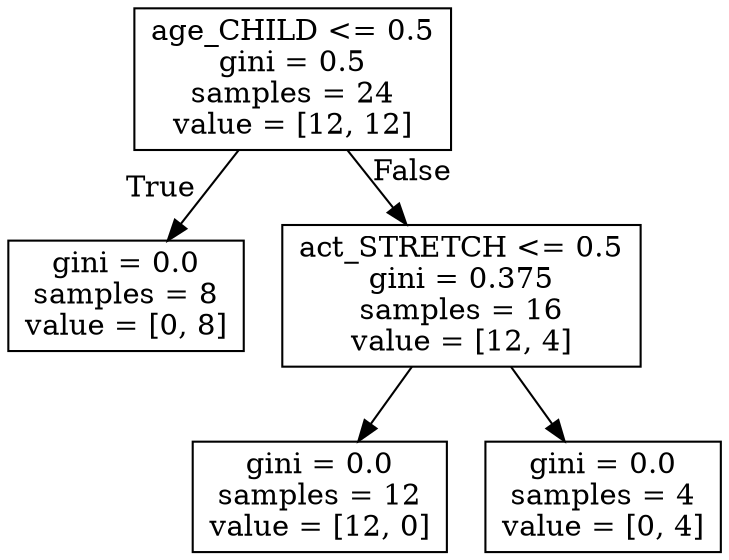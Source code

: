 digraph Tree {
node [shape=box] ;
0 [label="age_CHILD <= 0.5\ngini = 0.5\nsamples = 24\nvalue = [12, 12]"] ;
1 [label="gini = 0.0\nsamples = 8\nvalue = [0, 8]"] ;
0 -> 1 [labeldistance=2.5, labelangle=45, headlabel="True"] ;
2 [label="act_STRETCH <= 0.5\ngini = 0.375\nsamples = 16\nvalue = [12, 4]"] ;
0 -> 2 [labeldistance=2.5, labelangle=-45, headlabel="False"] ;
3 [label="gini = 0.0\nsamples = 12\nvalue = [12, 0]"] ;
2 -> 3 ;
4 [label="gini = 0.0\nsamples = 4\nvalue = [0, 4]"] ;
2 -> 4 ;
}